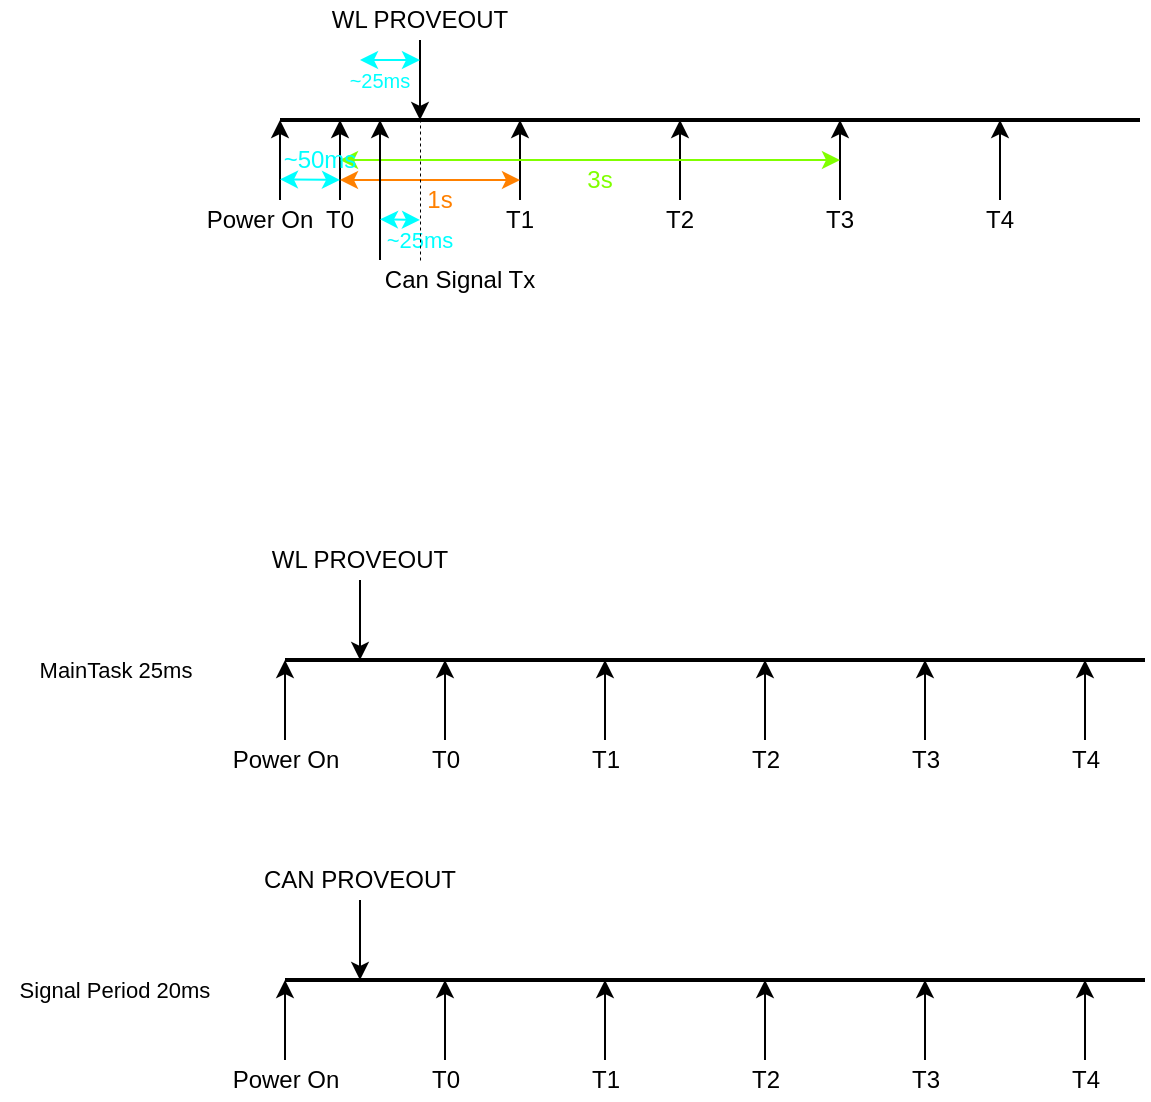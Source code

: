 <mxfile version="17.1.3" type="github">
  <diagram id="zbQYXli788dO3b4oevm9" name="Page-1">
    <mxGraphModel dx="621" dy="336" grid="1" gridSize="10" guides="1" tooltips="1" connect="1" arrows="1" fold="1" page="1" pageScale="1" pageWidth="1169" pageHeight="827" math="0" shadow="0">
      <root>
        <mxCell id="0" />
        <mxCell id="1" parent="0" />
        <mxCell id="Y7x8xCthmZxt27cXe_2x-1" value="" style="endArrow=none;html=1;strokeWidth=2;" parent="1" edge="1">
          <mxGeometry width="50" height="50" relative="1" as="geometry">
            <mxPoint x="400" y="120" as="sourcePoint" />
            <mxPoint x="830" y="120" as="targetPoint" />
          </mxGeometry>
        </mxCell>
        <mxCell id="Y7x8xCthmZxt27cXe_2x-2" value="" style="endArrow=classic;html=1;" parent="1" edge="1">
          <mxGeometry width="50" height="50" relative="1" as="geometry">
            <mxPoint x="400" y="160" as="sourcePoint" />
            <mxPoint x="400" y="120" as="targetPoint" />
          </mxGeometry>
        </mxCell>
        <mxCell id="Y7x8xCthmZxt27cXe_2x-3" value="Power On" style="text;html=1;strokeColor=none;fillColor=none;align=center;verticalAlign=middle;whiteSpace=wrap;rounded=0;" parent="1" vertex="1">
          <mxGeometry x="360" y="160" width="60" height="20" as="geometry" />
        </mxCell>
        <mxCell id="Y7x8xCthmZxt27cXe_2x-4" value="" style="endArrow=classic;html=1;" parent="1" edge="1">
          <mxGeometry width="50" height="50" relative="1" as="geometry">
            <mxPoint x="470" y="80" as="sourcePoint" />
            <mxPoint x="470" y="120" as="targetPoint" />
          </mxGeometry>
        </mxCell>
        <mxCell id="Y7x8xCthmZxt27cXe_2x-5" value="" style="endArrow=classic;html=1;" parent="1" edge="1">
          <mxGeometry width="50" height="50" relative="1" as="geometry">
            <mxPoint x="430" y="160" as="sourcePoint" />
            <mxPoint x="430" y="120" as="targetPoint" />
          </mxGeometry>
        </mxCell>
        <mxCell id="Y7x8xCthmZxt27cXe_2x-6" value="" style="endArrow=classic;html=1;" parent="1" edge="1">
          <mxGeometry width="50" height="50" relative="1" as="geometry">
            <mxPoint x="520" y="160" as="sourcePoint" />
            <mxPoint x="520" y="120" as="targetPoint" />
          </mxGeometry>
        </mxCell>
        <mxCell id="Y7x8xCthmZxt27cXe_2x-7" value="" style="endArrow=classic;html=1;" parent="1" edge="1">
          <mxGeometry width="50" height="50" relative="1" as="geometry">
            <mxPoint x="600" y="160" as="sourcePoint" />
            <mxPoint x="600" y="120" as="targetPoint" />
          </mxGeometry>
        </mxCell>
        <mxCell id="Y7x8xCthmZxt27cXe_2x-8" value="" style="endArrow=classic;html=1;" parent="1" edge="1">
          <mxGeometry width="50" height="50" relative="1" as="geometry">
            <mxPoint x="680" y="160" as="sourcePoint" />
            <mxPoint x="680" y="120" as="targetPoint" />
          </mxGeometry>
        </mxCell>
        <mxCell id="Y7x8xCthmZxt27cXe_2x-9" value="" style="endArrow=classic;html=1;" parent="1" edge="1">
          <mxGeometry width="50" height="50" relative="1" as="geometry">
            <mxPoint x="760" y="160" as="sourcePoint" />
            <mxPoint x="760" y="120" as="targetPoint" />
          </mxGeometry>
        </mxCell>
        <mxCell id="Y7x8xCthmZxt27cXe_2x-10" value="T0" style="text;html=1;strokeColor=none;fillColor=none;align=center;verticalAlign=middle;whiteSpace=wrap;rounded=0;" parent="1" vertex="1">
          <mxGeometry x="410" y="160" width="40" height="20" as="geometry" />
        </mxCell>
        <mxCell id="Y7x8xCthmZxt27cXe_2x-11" value="T1" style="text;html=1;strokeColor=none;fillColor=none;align=center;verticalAlign=middle;whiteSpace=wrap;rounded=0;" parent="1" vertex="1">
          <mxGeometry x="500" y="160" width="40" height="20" as="geometry" />
        </mxCell>
        <mxCell id="Y7x8xCthmZxt27cXe_2x-12" value="T2" style="text;html=1;strokeColor=none;fillColor=none;align=center;verticalAlign=middle;whiteSpace=wrap;rounded=0;" parent="1" vertex="1">
          <mxGeometry x="580" y="160" width="40" height="20" as="geometry" />
        </mxCell>
        <mxCell id="Y7x8xCthmZxt27cXe_2x-13" value="T3" style="text;html=1;strokeColor=none;fillColor=none;align=center;verticalAlign=middle;whiteSpace=wrap;rounded=0;" parent="1" vertex="1">
          <mxGeometry x="660" y="160" width="40" height="20" as="geometry" />
        </mxCell>
        <mxCell id="Y7x8xCthmZxt27cXe_2x-14" value="T4" style="text;html=1;strokeColor=none;fillColor=none;align=center;verticalAlign=middle;whiteSpace=wrap;rounded=0;" parent="1" vertex="1">
          <mxGeometry x="740" y="160" width="40" height="20" as="geometry" />
        </mxCell>
        <mxCell id="Y7x8xCthmZxt27cXe_2x-15" value="" style="endArrow=classic;startArrow=classic;html=1;strokeColor=#FF8000;exitX=0.75;exitY=1;exitDx=0;exitDy=0;" parent="1" edge="1" source="Y7x8xCthmZxt27cXe_2x-24">
          <mxGeometry width="50" height="50" relative="1" as="geometry">
            <mxPoint x="440" y="150" as="sourcePoint" />
            <mxPoint x="520" y="150" as="targetPoint" />
          </mxGeometry>
        </mxCell>
        <mxCell id="Y7x8xCthmZxt27cXe_2x-18" value="&lt;font color=&quot;#ff8000&quot;&gt;1s&lt;/font&gt;" style="text;html=1;strokeColor=none;fillColor=none;align=center;verticalAlign=middle;whiteSpace=wrap;rounded=0;" parent="1" vertex="1">
          <mxGeometry x="460" y="150" width="40" height="20" as="geometry" />
        </mxCell>
        <mxCell id="Y7x8xCthmZxt27cXe_2x-19" value="" style="endArrow=classic;startArrow=classic;html=1;strokeColor=#80FF00;exitX=0.75;exitY=0.5;exitDx=0;exitDy=0;exitPerimeter=0;" parent="1" edge="1" source="Y7x8xCthmZxt27cXe_2x-24">
          <mxGeometry width="50" height="50" relative="1" as="geometry">
            <mxPoint x="440" y="140" as="sourcePoint" />
            <mxPoint x="680" y="140" as="targetPoint" />
          </mxGeometry>
        </mxCell>
        <mxCell id="Y7x8xCthmZxt27cXe_2x-20" value="&lt;font color=&quot;#80ff00&quot;&gt;3s&lt;/font&gt;" style="text;html=1;strokeColor=none;fillColor=none;align=center;verticalAlign=middle;whiteSpace=wrap;rounded=0;" parent="1" vertex="1">
          <mxGeometry x="540" y="140" width="40" height="20" as="geometry" />
        </mxCell>
        <mxCell id="Y7x8xCthmZxt27cXe_2x-22" value="WL PROVEOUT" style="text;html=1;strokeColor=none;fillColor=none;align=center;verticalAlign=middle;whiteSpace=wrap;rounded=0;" parent="1" vertex="1">
          <mxGeometry x="420" y="60" width="100" height="20" as="geometry" />
        </mxCell>
        <mxCell id="Y7x8xCthmZxt27cXe_2x-23" value="" style="endArrow=classic;startArrow=classic;html=1;strokeWidth=1;strokeColor=#00FFFF;entryX=0.75;entryY=1;entryDx=0;entryDy=0;" parent="1" target="Y7x8xCthmZxt27cXe_2x-24" edge="1">
          <mxGeometry width="50" height="50" relative="1" as="geometry">
            <mxPoint x="400" y="149.66" as="sourcePoint" />
            <mxPoint x="420" y="150" as="targetPoint" />
          </mxGeometry>
        </mxCell>
        <mxCell id="Y7x8xCthmZxt27cXe_2x-24" value="&lt;font color=&quot;#00ffff&quot;&gt;~50ms&lt;/font&gt;" style="text;html=1;strokeColor=none;fillColor=none;align=center;verticalAlign=middle;whiteSpace=wrap;rounded=0;" parent="1" vertex="1">
          <mxGeometry x="400" y="130" width="40" height="20" as="geometry" />
        </mxCell>
        <mxCell id="Y7x8xCthmZxt27cXe_2x-28" value="" style="endArrow=classic;startArrow=classic;html=1;strokeColor=#00FFFF;strokeWidth=1;entryX=1;entryY=0;entryDx=0;entryDy=0;" parent="1" target="Y7x8xCthmZxt27cXe_2x-29" edge="1">
          <mxGeometry width="50" height="50" relative="1" as="geometry">
            <mxPoint x="440" y="90" as="sourcePoint" />
            <mxPoint x="470" y="90" as="targetPoint" />
          </mxGeometry>
        </mxCell>
        <mxCell id="Y7x8xCthmZxt27cXe_2x-29" value="&lt;font color=&quot;#00ffff&quot; style=&quot;font-size: 10px&quot;&gt;~25ms&lt;/font&gt;" style="text;html=1;strokeColor=none;fillColor=none;align=center;verticalAlign=middle;whiteSpace=wrap;rounded=0;" parent="1" vertex="1">
          <mxGeometry x="430" y="90" width="40" height="20" as="geometry" />
        </mxCell>
        <mxCell id="BDKT6mTgMpjXlnH-ZaIA-1" value="" style="endArrow=classic;html=1;rounded=0;" parent="1" edge="1">
          <mxGeometry width="50" height="50" relative="1" as="geometry">
            <mxPoint x="450" y="190" as="sourcePoint" />
            <mxPoint x="450" y="120" as="targetPoint" />
          </mxGeometry>
        </mxCell>
        <mxCell id="BDKT6mTgMpjXlnH-ZaIA-2" value="Can Signal Tx" style="text;html=1;strokeColor=none;fillColor=none;align=center;verticalAlign=middle;whiteSpace=wrap;rounded=0;" parent="1" vertex="1">
          <mxGeometry x="450" y="190" width="80" height="20" as="geometry" />
        </mxCell>
        <mxCell id="BDKT6mTgMpjXlnH-ZaIA-4" value="&lt;font color=&quot;#00ffff&quot; style=&quot;font-size: 11px&quot;&gt;~25ms&lt;/font&gt;" style="text;html=1;strokeColor=none;fillColor=none;align=center;verticalAlign=middle;whiteSpace=wrap;rounded=0;fontSize=12;" parent="1" vertex="1">
          <mxGeometry x="450" y="170" width="40" height="20" as="geometry" />
        </mxCell>
        <mxCell id="BDKT6mTgMpjXlnH-ZaIA-8" value="" style="endArrow=none;html=1;rounded=0;fontSize=11;strokeWidth=0.5;dashed=1;" parent="1" edge="1">
          <mxGeometry width="50" height="50" relative="1" as="geometry">
            <mxPoint x="470" y="190" as="sourcePoint" />
            <mxPoint x="470" y="120" as="targetPoint" />
          </mxGeometry>
        </mxCell>
        <mxCell id="BDKT6mTgMpjXlnH-ZaIA-10" value="MainTask 25ms" style="text;html=1;strokeColor=none;fillColor=none;align=center;verticalAlign=middle;whiteSpace=wrap;rounded=0;fontSize=11;" parent="1" vertex="1">
          <mxGeometry x="272.5" y="380" width="90" height="30" as="geometry" />
        </mxCell>
        <mxCell id="BDKT6mTgMpjXlnH-ZaIA-11" value="Signal Period 20ms" style="text;html=1;strokeColor=none;fillColor=none;align=center;verticalAlign=middle;whiteSpace=wrap;rounded=0;fontSize=11;" parent="1" vertex="1">
          <mxGeometry x="260" y="540" width="115" height="30" as="geometry" />
        </mxCell>
        <mxCell id="zEoYjrzIC77tojkHE-xY-3" value="" style="endArrow=classic;startArrow=classic;html=1;strokeWidth=1;strokeColor=#00FFFF;" parent="1" edge="1">
          <mxGeometry width="50" height="50" relative="1" as="geometry">
            <mxPoint x="450" y="169.66" as="sourcePoint" />
            <mxPoint x="470" y="170" as="targetPoint" />
          </mxGeometry>
        </mxCell>
        <mxCell id="Tp8NJo7qnhch1pOL5Jp3-1" value="" style="endArrow=none;html=1;strokeWidth=2;" edge="1" parent="1">
          <mxGeometry width="50" height="50" relative="1" as="geometry">
            <mxPoint x="402.5" y="390" as="sourcePoint" />
            <mxPoint x="832.5" y="390" as="targetPoint" />
          </mxGeometry>
        </mxCell>
        <mxCell id="Tp8NJo7qnhch1pOL5Jp3-2" value="" style="endArrow=classic;html=1;" edge="1" parent="1">
          <mxGeometry width="50" height="50" relative="1" as="geometry">
            <mxPoint x="402.5" y="430.0" as="sourcePoint" />
            <mxPoint x="402.5" y="390.0" as="targetPoint" />
          </mxGeometry>
        </mxCell>
        <mxCell id="Tp8NJo7qnhch1pOL5Jp3-3" value="Power On" style="text;html=1;strokeColor=none;fillColor=none;align=center;verticalAlign=middle;whiteSpace=wrap;rounded=0;" vertex="1" parent="1">
          <mxGeometry x="372.5" y="430" width="60" height="20" as="geometry" />
        </mxCell>
        <mxCell id="Tp8NJo7qnhch1pOL5Jp3-4" value="" style="endArrow=none;html=1;strokeWidth=2;" edge="1" parent="1">
          <mxGeometry width="50" height="50" relative="1" as="geometry">
            <mxPoint x="402.5" y="550" as="sourcePoint" />
            <mxPoint x="832.5" y="550" as="targetPoint" />
          </mxGeometry>
        </mxCell>
        <mxCell id="Tp8NJo7qnhch1pOL5Jp3-5" value="" style="endArrow=classic;html=1;" edge="1" parent="1">
          <mxGeometry width="50" height="50" relative="1" as="geometry">
            <mxPoint x="402.5" y="590" as="sourcePoint" />
            <mxPoint x="402.5" y="550" as="targetPoint" />
          </mxGeometry>
        </mxCell>
        <mxCell id="Tp8NJo7qnhch1pOL5Jp3-6" value="Power On" style="text;html=1;strokeColor=none;fillColor=none;align=center;verticalAlign=middle;whiteSpace=wrap;rounded=0;" vertex="1" parent="1">
          <mxGeometry x="372.5" y="590" width="60" height="20" as="geometry" />
        </mxCell>
        <mxCell id="Tp8NJo7qnhch1pOL5Jp3-7" value="" style="endArrow=classic;html=1;" edge="1" parent="1">
          <mxGeometry width="50" height="50" relative="1" as="geometry">
            <mxPoint x="482.5" y="430" as="sourcePoint" />
            <mxPoint x="482.5" y="390" as="targetPoint" />
          </mxGeometry>
        </mxCell>
        <mxCell id="Tp8NJo7qnhch1pOL5Jp3-8" value="" style="endArrow=classic;html=1;" edge="1" parent="1">
          <mxGeometry width="50" height="50" relative="1" as="geometry">
            <mxPoint x="562.5" y="430" as="sourcePoint" />
            <mxPoint x="562.5" y="390" as="targetPoint" />
          </mxGeometry>
        </mxCell>
        <mxCell id="Tp8NJo7qnhch1pOL5Jp3-9" value="" style="endArrow=classic;html=1;" edge="1" parent="1">
          <mxGeometry width="50" height="50" relative="1" as="geometry">
            <mxPoint x="642.5" y="430" as="sourcePoint" />
            <mxPoint x="642.5" y="390" as="targetPoint" />
          </mxGeometry>
        </mxCell>
        <mxCell id="Tp8NJo7qnhch1pOL5Jp3-10" value="" style="endArrow=classic;html=1;" edge="1" parent="1">
          <mxGeometry width="50" height="50" relative="1" as="geometry">
            <mxPoint x="722.5" y="430" as="sourcePoint" />
            <mxPoint x="722.5" y="390" as="targetPoint" />
          </mxGeometry>
        </mxCell>
        <mxCell id="Tp8NJo7qnhch1pOL5Jp3-11" value="" style="endArrow=classic;html=1;" edge="1" parent="1">
          <mxGeometry width="50" height="50" relative="1" as="geometry">
            <mxPoint x="802.5" y="430" as="sourcePoint" />
            <mxPoint x="802.5" y="390" as="targetPoint" />
          </mxGeometry>
        </mxCell>
        <mxCell id="Tp8NJo7qnhch1pOL5Jp3-12" value="T0" style="text;html=1;strokeColor=none;fillColor=none;align=center;verticalAlign=middle;whiteSpace=wrap;rounded=0;" vertex="1" parent="1">
          <mxGeometry x="462.5" y="430" width="40" height="20" as="geometry" />
        </mxCell>
        <mxCell id="Tp8NJo7qnhch1pOL5Jp3-13" value="T1" style="text;html=1;strokeColor=none;fillColor=none;align=center;verticalAlign=middle;whiteSpace=wrap;rounded=0;" vertex="1" parent="1">
          <mxGeometry x="542.5" y="430" width="40" height="20" as="geometry" />
        </mxCell>
        <mxCell id="Tp8NJo7qnhch1pOL5Jp3-14" value="T2" style="text;html=1;strokeColor=none;fillColor=none;align=center;verticalAlign=middle;whiteSpace=wrap;rounded=0;" vertex="1" parent="1">
          <mxGeometry x="622.5" y="430" width="40" height="20" as="geometry" />
        </mxCell>
        <mxCell id="Tp8NJo7qnhch1pOL5Jp3-15" value="T3" style="text;html=1;strokeColor=none;fillColor=none;align=center;verticalAlign=middle;whiteSpace=wrap;rounded=0;" vertex="1" parent="1">
          <mxGeometry x="702.5" y="430" width="40" height="20" as="geometry" />
        </mxCell>
        <mxCell id="Tp8NJo7qnhch1pOL5Jp3-16" value="T4" style="text;html=1;strokeColor=none;fillColor=none;align=center;verticalAlign=middle;whiteSpace=wrap;rounded=0;" vertex="1" parent="1">
          <mxGeometry x="782.5" y="430" width="40" height="20" as="geometry" />
        </mxCell>
        <mxCell id="Tp8NJo7qnhch1pOL5Jp3-17" value="" style="endArrow=classic;html=1;" edge="1" parent="1">
          <mxGeometry width="50" height="50" relative="1" as="geometry">
            <mxPoint x="482.5" y="590" as="sourcePoint" />
            <mxPoint x="482.5" y="550" as="targetPoint" />
          </mxGeometry>
        </mxCell>
        <mxCell id="Tp8NJo7qnhch1pOL5Jp3-18" value="" style="endArrow=classic;html=1;" edge="1" parent="1">
          <mxGeometry width="50" height="50" relative="1" as="geometry">
            <mxPoint x="562.5" y="590" as="sourcePoint" />
            <mxPoint x="562.5" y="550" as="targetPoint" />
          </mxGeometry>
        </mxCell>
        <mxCell id="Tp8NJo7qnhch1pOL5Jp3-19" value="" style="endArrow=classic;html=1;" edge="1" parent="1">
          <mxGeometry width="50" height="50" relative="1" as="geometry">
            <mxPoint x="642.5" y="590" as="sourcePoint" />
            <mxPoint x="642.5" y="550" as="targetPoint" />
          </mxGeometry>
        </mxCell>
        <mxCell id="Tp8NJo7qnhch1pOL5Jp3-20" value="" style="endArrow=classic;html=1;" edge="1" parent="1">
          <mxGeometry width="50" height="50" relative="1" as="geometry">
            <mxPoint x="722.5" y="590" as="sourcePoint" />
            <mxPoint x="722.5" y="550" as="targetPoint" />
          </mxGeometry>
        </mxCell>
        <mxCell id="Tp8NJo7qnhch1pOL5Jp3-21" value="" style="endArrow=classic;html=1;" edge="1" parent="1">
          <mxGeometry width="50" height="50" relative="1" as="geometry">
            <mxPoint x="802.5" y="590" as="sourcePoint" />
            <mxPoint x="802.5" y="550" as="targetPoint" />
          </mxGeometry>
        </mxCell>
        <mxCell id="Tp8NJo7qnhch1pOL5Jp3-22" value="T0" style="text;html=1;strokeColor=none;fillColor=none;align=center;verticalAlign=middle;whiteSpace=wrap;rounded=0;" vertex="1" parent="1">
          <mxGeometry x="462.5" y="590" width="40" height="20" as="geometry" />
        </mxCell>
        <mxCell id="Tp8NJo7qnhch1pOL5Jp3-23" value="T1" style="text;html=1;strokeColor=none;fillColor=none;align=center;verticalAlign=middle;whiteSpace=wrap;rounded=0;" vertex="1" parent="1">
          <mxGeometry x="542.5" y="590" width="40" height="20" as="geometry" />
        </mxCell>
        <mxCell id="Tp8NJo7qnhch1pOL5Jp3-24" value="T2" style="text;html=1;strokeColor=none;fillColor=none;align=center;verticalAlign=middle;whiteSpace=wrap;rounded=0;" vertex="1" parent="1">
          <mxGeometry x="622.5" y="590" width="40" height="20" as="geometry" />
        </mxCell>
        <mxCell id="Tp8NJo7qnhch1pOL5Jp3-25" value="T3" style="text;html=1;strokeColor=none;fillColor=none;align=center;verticalAlign=middle;whiteSpace=wrap;rounded=0;" vertex="1" parent="1">
          <mxGeometry x="702.5" y="590" width="40" height="20" as="geometry" />
        </mxCell>
        <mxCell id="Tp8NJo7qnhch1pOL5Jp3-26" value="T4" style="text;html=1;strokeColor=none;fillColor=none;align=center;verticalAlign=middle;whiteSpace=wrap;rounded=0;" vertex="1" parent="1">
          <mxGeometry x="782.5" y="590" width="40" height="20" as="geometry" />
        </mxCell>
        <mxCell id="Tp8NJo7qnhch1pOL5Jp3-27" value="" style="endArrow=classic;html=1;" edge="1" parent="1">
          <mxGeometry width="50" height="50" relative="1" as="geometry">
            <mxPoint x="440" y="350" as="sourcePoint" />
            <mxPoint x="440" y="390" as="targetPoint" />
          </mxGeometry>
        </mxCell>
        <mxCell id="Tp8NJo7qnhch1pOL5Jp3-28" value="WL PROVEOUT" style="text;html=1;strokeColor=none;fillColor=none;align=center;verticalAlign=middle;whiteSpace=wrap;rounded=0;" vertex="1" parent="1">
          <mxGeometry x="390" y="330" width="100" height="20" as="geometry" />
        </mxCell>
        <mxCell id="Tp8NJo7qnhch1pOL5Jp3-29" value="" style="endArrow=classic;html=1;" edge="1" parent="1">
          <mxGeometry width="50" height="50" relative="1" as="geometry">
            <mxPoint x="440" y="510" as="sourcePoint" />
            <mxPoint x="440" y="550" as="targetPoint" />
          </mxGeometry>
        </mxCell>
        <mxCell id="Tp8NJo7qnhch1pOL5Jp3-30" value="CAN PROVEOUT" style="text;html=1;strokeColor=none;fillColor=none;align=center;verticalAlign=middle;whiteSpace=wrap;rounded=0;" vertex="1" parent="1">
          <mxGeometry x="390" y="490" width="100" height="20" as="geometry" />
        </mxCell>
      </root>
    </mxGraphModel>
  </diagram>
</mxfile>

